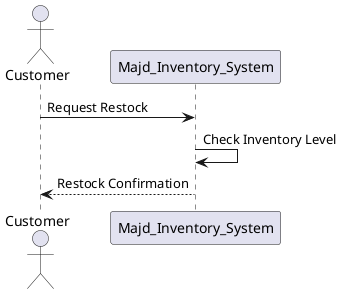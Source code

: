 
@startuml request_restock

actor Customer
participant "Majd_Inventory_System" as System

Customer -> System: Request Restock
System -> System: Check Inventory Level
System --> Customer: Restock Confirmation

@enduml
